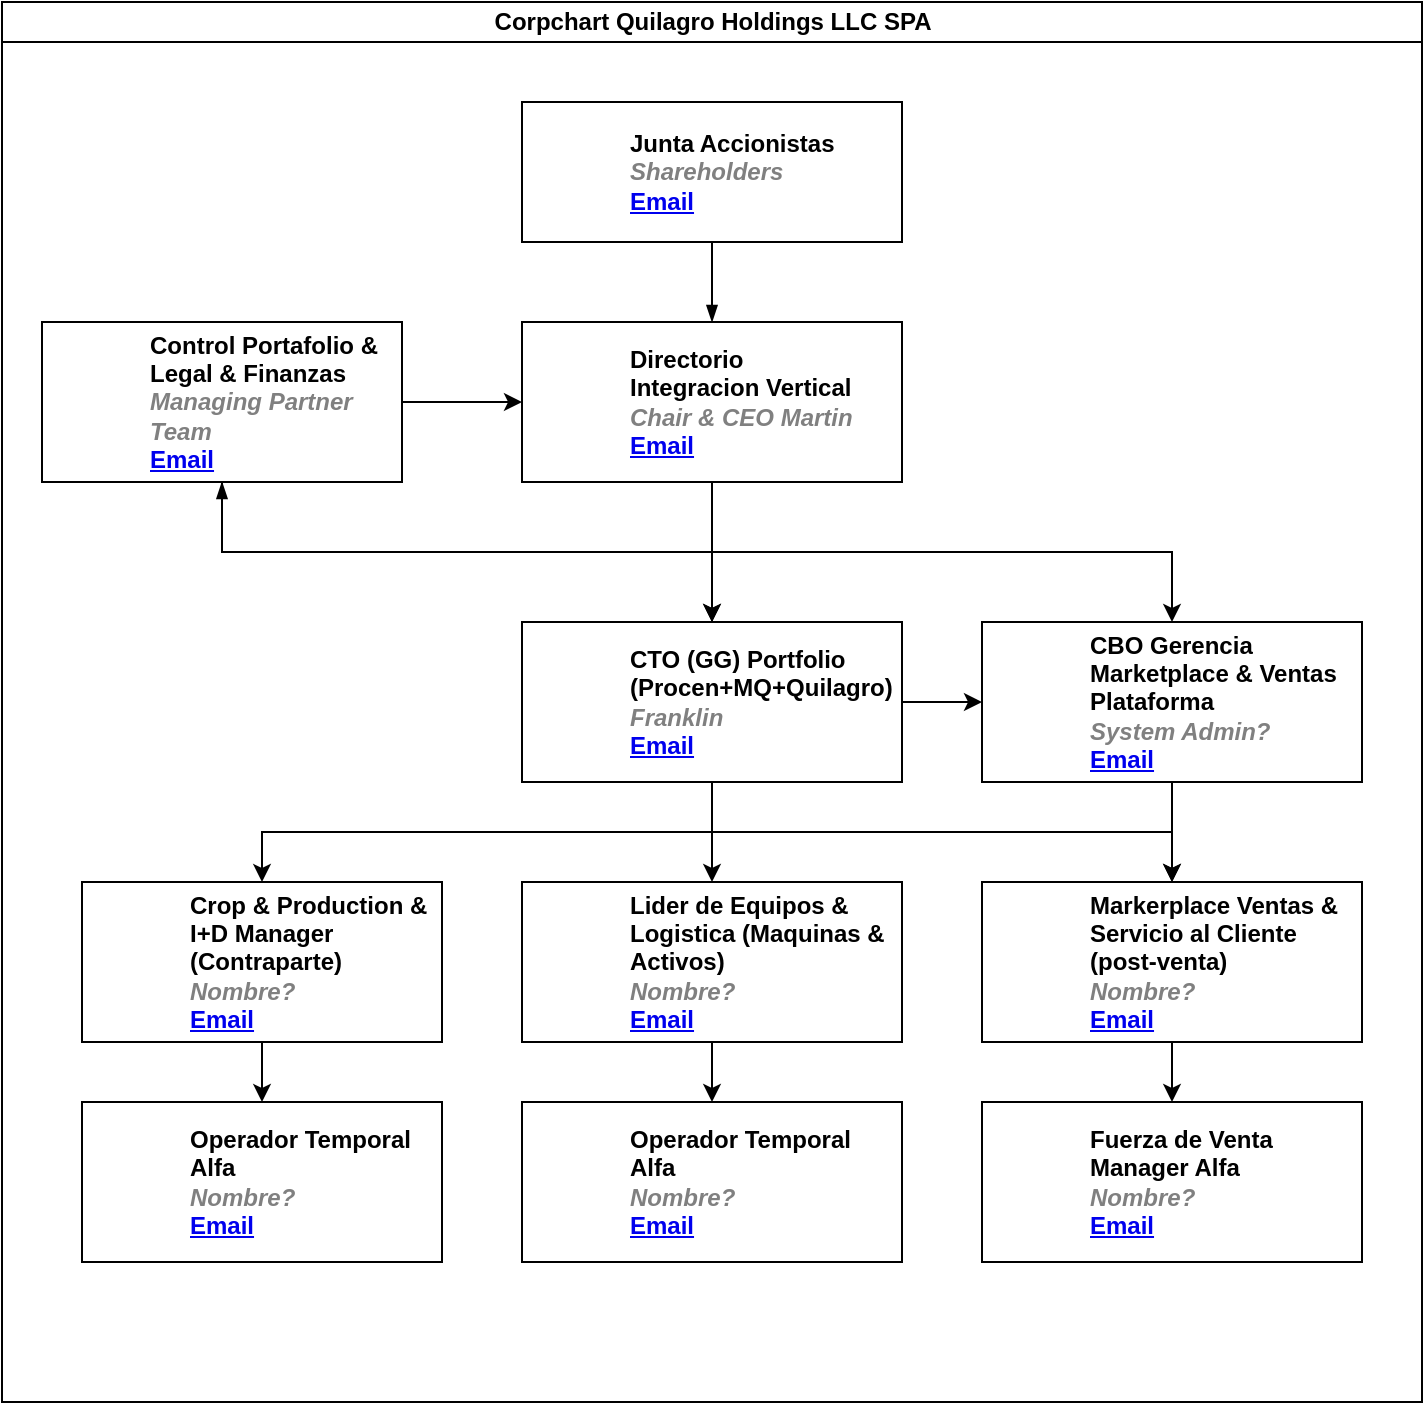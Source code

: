 <mxfile version="26.0.16">
  <diagram id="prtHgNgQTEPvFCAcTncT" name="Page-1">
    <mxGraphModel dx="836" dy="567" grid="1" gridSize="10" guides="1" tooltips="1" connect="1" arrows="1" fold="1" page="1" pageScale="1" pageWidth="827" pageHeight="1169" math="0" shadow="0">
      <root>
        <mxCell id="0" />
        <mxCell id="1" parent="0" />
        <mxCell id="dNxyNK7c78bLwvsdeMH5-11" value="Corpchart Quilagro Holdings LLC SPA" style="swimlane;html=1;startSize=20;horizontal=1;containerType=tree;glass=0;" parent="1" vertex="1">
          <mxGeometry x="40" y="80" width="710" height="700" as="geometry" />
        </mxCell>
        <UserObject label="Junta Accionistas&lt;br&gt;&lt;font color=&quot;#808080&quot;&gt;&lt;i&gt;Shareholders&lt;/i&gt;&lt;/font&gt;&lt;br&gt;&lt;a href=&quot;mailto:%email%&quot;&gt;Email&lt;/a&gt;" name="Tessa Miller" position="CFO" location="Office 1" email="me@example.com" placeholders="1" link="https://www.draw.io" id="dNxyNK7c78bLwvsdeMH5-12">
          <mxCell style="label;image=https://cdn3.iconfinder.com/data/icons/user-avatars-1/512/users-3-128.png;whiteSpace=wrap;html=1;rounded=0;glass=0;treeMoving=1;treeFolding=1;" parent="dNxyNK7c78bLwvsdeMH5-11" vertex="1">
            <mxGeometry x="260" y="50" width="190" height="70" as="geometry" />
          </mxCell>
        </UserObject>
        <mxCell id="dNxyNK7c78bLwvsdeMH5-13" value="" style="endArrow=blockThin;endFill=1;fontSize=11;edgeStyle=elbowEdgeStyle;elbow=vertical;rounded=0;exitX=0.5;exitY=0;exitDx=0;exitDy=0;" parent="dNxyNK7c78bLwvsdeMH5-11" source="2qUfi1K3x8kVQnl8f9iy-3" target="dNxyNK7c78bLwvsdeMH5-14" edge="1">
          <mxGeometry relative="1" as="geometry">
            <mxPoint x="350" y="280" as="sourcePoint" />
          </mxGeometry>
        </mxCell>
        <mxCell id="2qUfi1K3x8kVQnl8f9iy-35" style="edgeStyle=orthogonalEdgeStyle;rounded=0;orthogonalLoop=1;jettySize=auto;html=1;exitX=1;exitY=0.5;exitDx=0;exitDy=0;entryX=0;entryY=0.5;entryDx=0;entryDy=0;" edge="1" parent="dNxyNK7c78bLwvsdeMH5-11" source="dNxyNK7c78bLwvsdeMH5-14" target="dNxyNK7c78bLwvsdeMH5-16">
          <mxGeometry relative="1" as="geometry" />
        </mxCell>
        <mxCell id="2qUfi1K3x8kVQnl8f9iy-36" style="edgeStyle=orthogonalEdgeStyle;rounded=0;orthogonalLoop=1;jettySize=auto;html=1;exitX=0.5;exitY=1;exitDx=0;exitDy=0;entryX=0.5;entryY=0;entryDx=0;entryDy=0;" edge="1" parent="dNxyNK7c78bLwvsdeMH5-11" source="dNxyNK7c78bLwvsdeMH5-14" target="2qUfi1K3x8kVQnl8f9iy-3">
          <mxGeometry relative="1" as="geometry" />
        </mxCell>
        <UserObject label="Control Portafolio &amp;amp; Legal &amp;amp; Finanzas&lt;br&gt;&lt;i style=&quot;color: gray;&quot;&gt;Managing Partner Team&lt;/i&gt;&lt;br&gt;&lt;a href=&quot;mailto:%email%&quot;&gt;Email&lt;/a&gt;" name="Edward Morrison" position="Brand Manager" location="Office 2" email="me@example.com" placeholders="1" link="https://www.draw.io" id="dNxyNK7c78bLwvsdeMH5-14">
          <mxCell style="label;image=https://cdn3.iconfinder.com/data/icons/user-avatars-1/512/users-10-3-128.png;whiteSpace=wrap;html=1;rounded=0;glass=0;treeFolding=1;treeMoving=1;" parent="dNxyNK7c78bLwvsdeMH5-11" vertex="1">
            <mxGeometry x="20" y="160" width="180" height="80" as="geometry" />
          </mxCell>
        </UserObject>
        <mxCell id="dNxyNK7c78bLwvsdeMH5-15" value="" style="endArrow=blockThin;endFill=1;fontSize=11;edgeStyle=elbowEdgeStyle;elbow=vertical;rounded=0;" parent="dNxyNK7c78bLwvsdeMH5-11" source="dNxyNK7c78bLwvsdeMH5-12" target="dNxyNK7c78bLwvsdeMH5-16" edge="1">
          <mxGeometry relative="1" as="geometry" />
        </mxCell>
        <mxCell id="2qUfi1K3x8kVQnl8f9iy-5" style="edgeStyle=orthogonalEdgeStyle;rounded=0;orthogonalLoop=1;jettySize=auto;html=1;entryX=0.5;entryY=0;entryDx=0;entryDy=0;" edge="1" parent="dNxyNK7c78bLwvsdeMH5-11" source="dNxyNK7c78bLwvsdeMH5-16" target="2qUfi1K3x8kVQnl8f9iy-3">
          <mxGeometry relative="1" as="geometry" />
        </mxCell>
        <mxCell id="2qUfi1K3x8kVQnl8f9iy-34" style="edgeStyle=orthogonalEdgeStyle;rounded=0;orthogonalLoop=1;jettySize=auto;html=1;exitX=0.5;exitY=1;exitDx=0;exitDy=0;entryX=0.5;entryY=0;entryDx=0;entryDy=0;" edge="1" parent="dNxyNK7c78bLwvsdeMH5-11" source="dNxyNK7c78bLwvsdeMH5-16" target="2qUfi1K3x8kVQnl8f9iy-4">
          <mxGeometry relative="1" as="geometry" />
        </mxCell>
        <UserObject label="Directorio&lt;div&gt;Integracion Vertical&lt;br&gt;&lt;i style=&quot;color: gray;&quot;&gt;Chair &amp;amp; CEO Martin&amp;nbsp;&amp;nbsp;&lt;/i&gt;&lt;br&gt;&lt;a href=&quot;mailto:%email%&quot;&gt;Email&lt;/a&gt;&lt;/div&gt;" name="Evan Valet" position="HR Director" location="Office 4" email="me@example.com" placeholders="1" link="https://www.draw.io" id="dNxyNK7c78bLwvsdeMH5-16">
          <mxCell style="label;image=https://cdn3.iconfinder.com/data/icons/user-avatars-1/512/users-9-2-128.png;whiteSpace=wrap;html=1;rounded=0;glass=0;treeFolding=1;treeMoving=1;" parent="dNxyNK7c78bLwvsdeMH5-11" vertex="1">
            <mxGeometry x="260" y="160" width="190" height="80" as="geometry" />
          </mxCell>
        </UserObject>
        <mxCell id="2qUfi1K3x8kVQnl8f9iy-11" style="edgeStyle=orthogonalEdgeStyle;rounded=0;orthogonalLoop=1;jettySize=auto;html=1;exitX=1;exitY=0.5;exitDx=0;exitDy=0;entryX=0;entryY=0.5;entryDx=0;entryDy=0;" edge="1" parent="dNxyNK7c78bLwvsdeMH5-11" source="2qUfi1K3x8kVQnl8f9iy-3" target="2qUfi1K3x8kVQnl8f9iy-4">
          <mxGeometry relative="1" as="geometry" />
        </mxCell>
        <mxCell id="2qUfi1K3x8kVQnl8f9iy-12" style="edgeStyle=orthogonalEdgeStyle;rounded=0;orthogonalLoop=1;jettySize=auto;html=1;exitX=0.5;exitY=1;exitDx=0;exitDy=0;entryX=0.5;entryY=0;entryDx=0;entryDy=0;" edge="1" parent="dNxyNK7c78bLwvsdeMH5-11" source="2qUfi1K3x8kVQnl8f9iy-3" target="2qUfi1K3x8kVQnl8f9iy-7">
          <mxGeometry relative="1" as="geometry" />
        </mxCell>
        <mxCell id="2qUfi1K3x8kVQnl8f9iy-13" style="edgeStyle=orthogonalEdgeStyle;rounded=0;orthogonalLoop=1;jettySize=auto;html=1;exitX=0.5;exitY=1;exitDx=0;exitDy=0;entryX=0.5;entryY=0;entryDx=0;entryDy=0;" edge="1" parent="dNxyNK7c78bLwvsdeMH5-11" source="2qUfi1K3x8kVQnl8f9iy-3" target="2qUfi1K3x8kVQnl8f9iy-6">
          <mxGeometry relative="1" as="geometry" />
        </mxCell>
        <mxCell id="2qUfi1K3x8kVQnl8f9iy-14" style="edgeStyle=orthogonalEdgeStyle;rounded=0;orthogonalLoop=1;jettySize=auto;html=1;exitX=0.5;exitY=1;exitDx=0;exitDy=0;" edge="1" parent="dNxyNK7c78bLwvsdeMH5-11" source="2qUfi1K3x8kVQnl8f9iy-3" target="2qUfi1K3x8kVQnl8f9iy-8">
          <mxGeometry relative="1" as="geometry" />
        </mxCell>
        <UserObject label="CTO (GG) Portfolio (Procen+MQ+Quilagro)&lt;br&gt;&lt;font color=&quot;#808080&quot;&gt;&lt;i&gt;Franklin&lt;/i&gt;&lt;/font&gt;&lt;br&gt;&lt;a href=&quot;mailto:me@example.com&quot;&gt;Email&lt;/a&gt;" name="Evan Valet" position="HR Director" location="Office 4" email="me@example.com" placeholders="1" link="https://www.draw.io" id="2qUfi1K3x8kVQnl8f9iy-3">
          <mxCell style="label;image=https://cdn3.iconfinder.com/data/icons/user-avatars-1/512/users-9-2-128.png;whiteSpace=wrap;html=1;rounded=0;glass=0;treeFolding=1;treeMoving=1;" vertex="1" parent="dNxyNK7c78bLwvsdeMH5-11">
            <mxGeometry x="260" y="310" width="190" height="80" as="geometry" />
          </mxCell>
        </UserObject>
        <mxCell id="2qUfi1K3x8kVQnl8f9iy-33" style="edgeStyle=orthogonalEdgeStyle;rounded=0;orthogonalLoop=1;jettySize=auto;html=1;entryX=0.5;entryY=0;entryDx=0;entryDy=0;" edge="1" parent="dNxyNK7c78bLwvsdeMH5-11" source="2qUfi1K3x8kVQnl8f9iy-4" target="2qUfi1K3x8kVQnl8f9iy-8">
          <mxGeometry relative="1" as="geometry" />
        </mxCell>
        <UserObject label="CBO Gerencia Marketplace &amp;amp; Ventas Plataforma&lt;br&gt;&lt;i style=&quot;color: gray;&quot;&gt;System Admin?&lt;/i&gt;&lt;br&gt;&lt;a href=&quot;mailto:me@example.com&quot;&gt;Email&lt;/a&gt;" name="Alison Donovan" position="System Admin" location="Office 3" email="me@example.com" placeholders="1" link="https://www.draw.io" id="2qUfi1K3x8kVQnl8f9iy-4">
          <mxCell style="label;image=https://cdn3.iconfinder.com/data/icons/user-avatars-1/512/users-2-128.png;whiteSpace=wrap;html=1;rounded=0;glass=0;" vertex="1" parent="dNxyNK7c78bLwvsdeMH5-11">
            <mxGeometry x="490" y="310" width="190" height="80" as="geometry" />
          </mxCell>
        </UserObject>
        <mxCell id="2qUfi1K3x8kVQnl8f9iy-31" style="edgeStyle=orthogonalEdgeStyle;rounded=0;orthogonalLoop=1;jettySize=auto;html=1;exitX=0.5;exitY=1;exitDx=0;exitDy=0;entryX=0.5;entryY=0;entryDx=0;entryDy=0;" edge="1" parent="dNxyNK7c78bLwvsdeMH5-11" source="2qUfi1K3x8kVQnl8f9iy-6" target="2qUfi1K3x8kVQnl8f9iy-16">
          <mxGeometry relative="1" as="geometry" />
        </mxCell>
        <UserObject label="Crop &amp;amp; Production &amp;amp; I+D Manager (Contraparte)&lt;br&gt;&lt;i style=&quot;color: gray;&quot;&gt;Nombre?&lt;/i&gt;&lt;br&gt;&lt;a href=&quot;mailto:me@example.com&quot;&gt;Email&lt;/a&gt;" name="Edward Morrison" position="Brand Manager" location="Office 2" email="me@example.com" placeholders="1" link="https://www.draw.io" id="2qUfi1K3x8kVQnl8f9iy-6">
          <mxCell style="label;image=https://cdn3.iconfinder.com/data/icons/user-avatars-1/512/users-10-3-128.png;whiteSpace=wrap;html=1;rounded=0;glass=0;treeFolding=1;treeMoving=1;" vertex="1" parent="dNxyNK7c78bLwvsdeMH5-11">
            <mxGeometry x="40" y="440" width="180" height="80" as="geometry" />
          </mxCell>
        </UserObject>
        <mxCell id="2qUfi1K3x8kVQnl8f9iy-30" style="edgeStyle=orthogonalEdgeStyle;rounded=0;orthogonalLoop=1;jettySize=auto;html=1;exitX=0.5;exitY=1;exitDx=0;exitDy=0;" edge="1" parent="dNxyNK7c78bLwvsdeMH5-11" source="2qUfi1K3x8kVQnl8f9iy-7" target="2qUfi1K3x8kVQnl8f9iy-28">
          <mxGeometry relative="1" as="geometry" />
        </mxCell>
        <UserObject label="Lider de Equipos &amp;amp; Logistica (Maquinas &amp;amp; Activos)&lt;br&gt;&lt;font color=&quot;#808080&quot;&gt;&lt;i&gt;Nombre?&lt;/i&gt;&lt;/font&gt;&lt;br&gt;&lt;a href=&quot;mailto:me@example.com&quot;&gt;Email&lt;/a&gt;" name="Evan Valet" position="HR Director" location="Office 4" email="me@example.com" placeholders="1" link="https://www.draw.io" id="2qUfi1K3x8kVQnl8f9iy-7">
          <mxCell style="label;image=https://cdn3.iconfinder.com/data/icons/user-avatars-1/512/users-9-2-128.png;whiteSpace=wrap;html=1;rounded=0;glass=0;treeFolding=1;treeMoving=1;" vertex="1" parent="dNxyNK7c78bLwvsdeMH5-11">
            <mxGeometry x="260" y="440" width="190" height="80" as="geometry" />
          </mxCell>
        </UserObject>
        <mxCell id="2qUfi1K3x8kVQnl8f9iy-32" style="edgeStyle=orthogonalEdgeStyle;rounded=0;orthogonalLoop=1;jettySize=auto;html=1;exitX=0.5;exitY=1;exitDx=0;exitDy=0;entryX=0.5;entryY=0;entryDx=0;entryDy=0;" edge="1" parent="dNxyNK7c78bLwvsdeMH5-11" source="2qUfi1K3x8kVQnl8f9iy-8" target="2qUfi1K3x8kVQnl8f9iy-29">
          <mxGeometry relative="1" as="geometry" />
        </mxCell>
        <UserObject label="Markerplace Ventas &amp;amp; Servicio al Cliente (post-venta)&lt;div&gt;&lt;i style=&quot;color: gray;&quot;&gt;Nombre?&lt;/i&gt;&lt;br&gt;&lt;a href=&quot;mailto:me@example.com&quot;&gt;Email&lt;/a&gt;&lt;/div&gt;" name="Alison Donovan" position="System Admin" location="Office 3" email="me@example.com" placeholders="1" link="https://www.draw.io" id="2qUfi1K3x8kVQnl8f9iy-8">
          <mxCell style="label;image=https://cdn3.iconfinder.com/data/icons/user-avatars-1/512/users-2-128.png;whiteSpace=wrap;html=1;rounded=0;glass=0;" vertex="1" parent="dNxyNK7c78bLwvsdeMH5-11">
            <mxGeometry x="490" y="440" width="190" height="80" as="geometry" />
          </mxCell>
        </UserObject>
        <UserObject label="Operador Temporal Alfa&lt;span style=&quot;background-color: transparent; color: light-dark(rgb(0, 0, 0), rgb(255, 255, 255));&quot;&gt;&amp;nbsp;&lt;/span&gt;&lt;div&gt;&lt;i style=&quot;color: gray;&quot;&gt;Nombre?&lt;/i&gt;&lt;br&gt;&lt;a href=&quot;mailto:me@example.com&quot;&gt;Email&lt;/a&gt;&lt;/div&gt;" name="Edward Morrison" position="Brand Manager" location="Office 2" email="me@example.com" placeholders="1" link="https://www.draw.io" id="2qUfi1K3x8kVQnl8f9iy-16">
          <mxCell style="label;image=https://cdn3.iconfinder.com/data/icons/user-avatars-1/512/users-10-3-128.png;whiteSpace=wrap;html=1;rounded=0;glass=0;treeFolding=1;treeMoving=1;" vertex="1" parent="dNxyNK7c78bLwvsdeMH5-11">
            <mxGeometry x="40" y="550" width="180" height="80" as="geometry" />
          </mxCell>
        </UserObject>
        <UserObject label="Operador Temporal Alfa&lt;span style=&quot;background-color: transparent; color: light-dark(rgb(0, 0, 0), rgb(255, 255, 255));&quot;&gt;&amp;nbsp;&lt;/span&gt;&lt;div&gt;&lt;i style=&quot;color: gray;&quot;&gt;Nombre?&lt;/i&gt;&lt;br&gt;&lt;a href=&quot;mailto:me@example.com&quot;&gt;Email&lt;/a&gt;&lt;/div&gt;" name="Edward Morrison" position="Brand Manager" location="Office 2" email="me@example.com" placeholders="1" link="https://www.draw.io" id="2qUfi1K3x8kVQnl8f9iy-28">
          <mxCell style="label;image=https://cdn3.iconfinder.com/data/icons/user-avatars-1/512/users-10-3-128.png;whiteSpace=wrap;html=1;rounded=0;glass=0;treeFolding=1;treeMoving=1;" vertex="1" parent="dNxyNK7c78bLwvsdeMH5-11">
            <mxGeometry x="260" y="550" width="190" height="80" as="geometry" />
          </mxCell>
        </UserObject>
        <UserObject label="Fuerza de Venta Manager Alfa&lt;span style=&quot;background-color: transparent; color: light-dark(rgb(0, 0, 0), rgb(255, 255, 255));&quot;&gt;&amp;nbsp;&lt;/span&gt;&lt;div&gt;&lt;i style=&quot;color: gray;&quot;&gt;Nombre?&lt;/i&gt;&lt;br&gt;&lt;a href=&quot;mailto:me@example.com&quot;&gt;Email&lt;/a&gt;&lt;/div&gt;" name="Edward Morrison" position="Brand Manager" location="Office 2" email="me@example.com" placeholders="1" link="https://www.draw.io" id="2qUfi1K3x8kVQnl8f9iy-29">
          <mxCell style="label;image=https://cdn3.iconfinder.com/data/icons/user-avatars-1/512/users-10-3-128.png;whiteSpace=wrap;html=1;rounded=0;glass=0;treeFolding=1;treeMoving=1;" vertex="1" parent="dNxyNK7c78bLwvsdeMH5-11">
            <mxGeometry x="490" y="550" width="190" height="80" as="geometry" />
          </mxCell>
        </UserObject>
      </root>
    </mxGraphModel>
  </diagram>
</mxfile>
